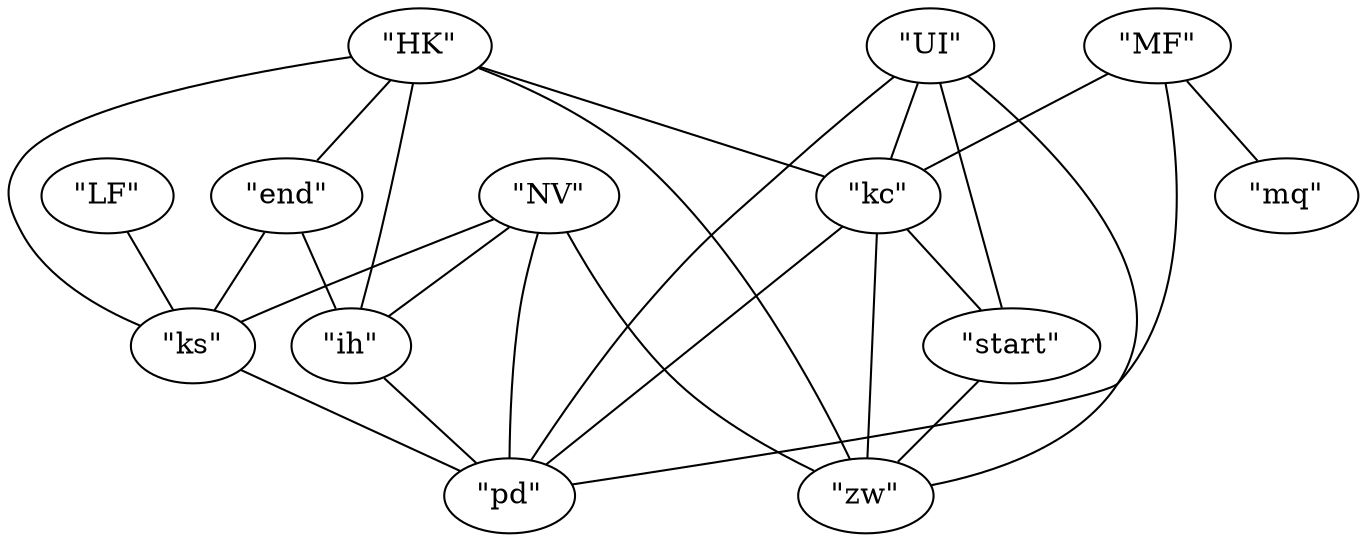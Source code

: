 graph {
    0 [ label = "\"start\"" ]
    1 [ label = "\"kc\"" ]
    2 [ label = "\"pd\"" ]
    3 [ label = "\"NV\"" ]
    4 [ label = "\"zw\"" ]
    5 [ label = "\"UI\"" ]
    6 [ label = "\"HK\"" ]
    7 [ label = "\"end\"" ]
    8 [ label = "\"ih\"" ]
    9 [ label = "\"ks\"" ]
    10 [ label = "\"MF\"" ]
    11 [ label = "\"mq\"" ]
    12 [ label = "\"LF\"" ]
    1 -- 0 [ ]
    3 -- 2 [ ]
    0 -- 4 [ ]
    5 -- 2 [ ]
    6 -- 7 [ ]
    5 -- 1 [ ]
    8 -- 2 [ ]
    7 -- 8 [ ]
    5 -- 0 [ ]
    1 -- 4 [ ]
    7 -- 9 [ ]
    10 -- 11 [ ]
    6 -- 4 [ ]
    12 -- 9 [ ]
    6 -- 1 [ ]
    6 -- 8 [ ]
    1 -- 2 [ ]
    9 -- 2 [ ]
    10 -- 2 [ ]
    5 -- 4 [ ]
    3 -- 8 [ ]
    6 -- 9 [ ]
    10 -- 1 [ ]
    3 -- 4 [ ]
    3 -- 9 [ ]
}

